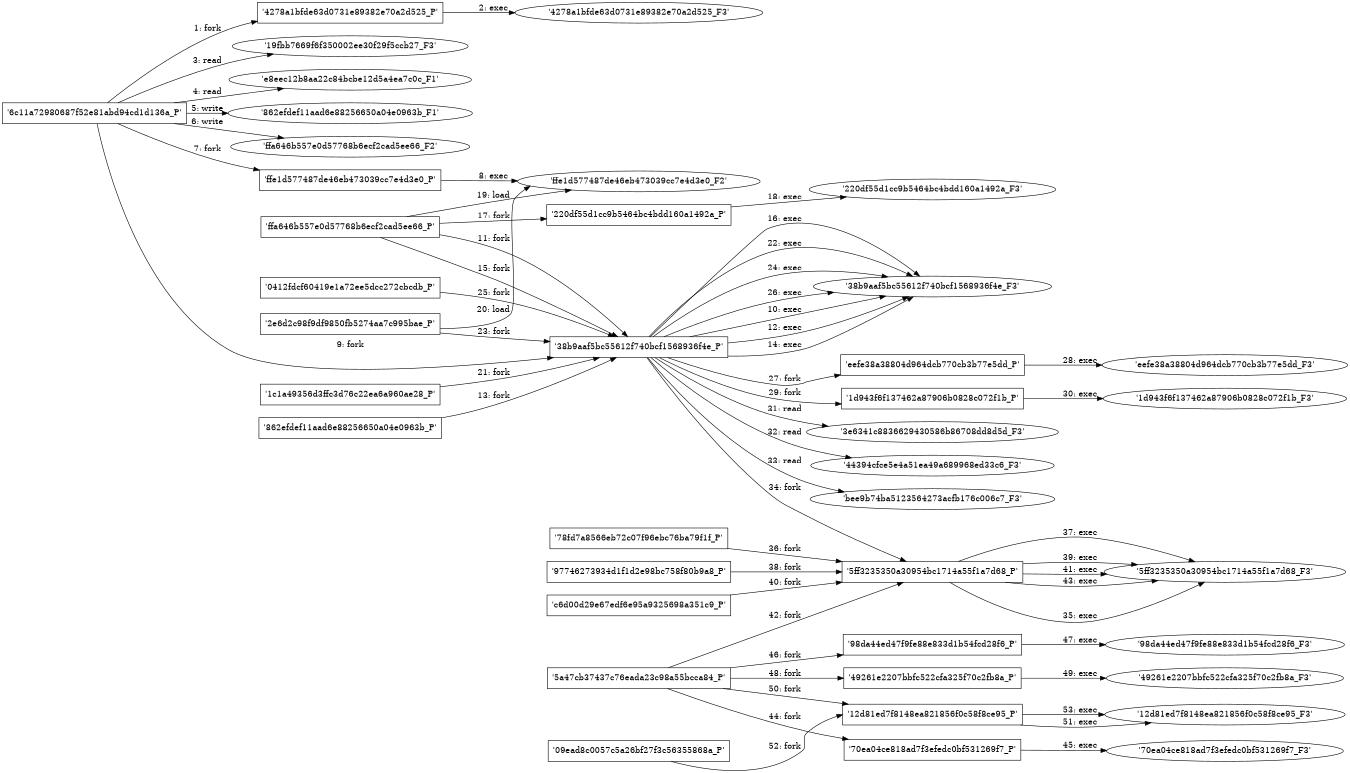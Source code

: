 digraph "D:\Learning\Paper\apt\基于CTI的攻击预警\Dataset\攻击图\ASGfromALLCTI\ROKRAT Reloaded.dot" {
rankdir="LR"
size="9"
fixedsize="false"
splines="true"
nodesep=0.3
ranksep=0
fontsize=10
overlap="scalexy"
engine= "neato"
	"'6c11a72980687f52e81abd94cd1d136a_P'" [node_type=Process shape=box]
	"'4278a1bfde63d0731e89382e70a2d525_P'" [node_type=Process shape=box]
	"'6c11a72980687f52e81abd94cd1d136a_P'" -> "'4278a1bfde63d0731e89382e70a2d525_P'" [label="1: fork"]
	"'4278a1bfde63d0731e89382e70a2d525_P'" [node_type=Process shape=box]
	"'4278a1bfde63d0731e89382e70a2d525_F3'" [node_type=File shape=ellipse]
	"'4278a1bfde63d0731e89382e70a2d525_P'" -> "'4278a1bfde63d0731e89382e70a2d525_F3'" [label="2: exec"]
	"'19fbb7669f6f350002ee30f29f5ccb27_F3'" [node_type=file shape=ellipse]
	"'6c11a72980687f52e81abd94cd1d136a_P'" [node_type=Process shape=box]
	"'6c11a72980687f52e81abd94cd1d136a_P'" -> "'19fbb7669f6f350002ee30f29f5ccb27_F3'" [label="3: read"]
	"'e8eec12b8aa22c84bcbe12d5a4ea7c0c_F1'" [node_type=file shape=ellipse]
	"'6c11a72980687f52e81abd94cd1d136a_P'" [node_type=Process shape=box]
	"'6c11a72980687f52e81abd94cd1d136a_P'" -> "'e8eec12b8aa22c84bcbe12d5a4ea7c0c_F1'" [label="4: read"]
	"'862efdef11aad6e88256650a04e0963b_F1'" [node_type=file shape=ellipse]
	"'6c11a72980687f52e81abd94cd1d136a_P'" [node_type=Process shape=box]
	"'6c11a72980687f52e81abd94cd1d136a_P'" -> "'862efdef11aad6e88256650a04e0963b_F1'" [label="5: write"]
	"'ffa646b557e0d57768b6ecf2cad5ee66_F2'" [node_type=file shape=ellipse]
	"'6c11a72980687f52e81abd94cd1d136a_P'" [node_type=Process shape=box]
	"'6c11a72980687f52e81abd94cd1d136a_P'" -> "'ffa646b557e0d57768b6ecf2cad5ee66_F2'" [label="6: write"]
	"'6c11a72980687f52e81abd94cd1d136a_P'" [node_type=Process shape=box]
	"'ffe1d577487de46eb473039cc7e4d3e0_P'" [node_type=Process shape=box]
	"'6c11a72980687f52e81abd94cd1d136a_P'" -> "'ffe1d577487de46eb473039cc7e4d3e0_P'" [label="7: fork"]
	"'ffe1d577487de46eb473039cc7e4d3e0_P'" [node_type=Process shape=box]
	"'ffe1d577487de46eb473039cc7e4d3e0_F2'" [node_type=File shape=ellipse]
	"'ffe1d577487de46eb473039cc7e4d3e0_P'" -> "'ffe1d577487de46eb473039cc7e4d3e0_F2'" [label="8: exec"]
	"'6c11a72980687f52e81abd94cd1d136a_P'" [node_type=Process shape=box]
	"'38b9aaf5bc55612f740bcf1568936f4e_P'" [node_type=Process shape=box]
	"'6c11a72980687f52e81abd94cd1d136a_P'" -> "'38b9aaf5bc55612f740bcf1568936f4e_P'" [label="9: fork"]
	"'38b9aaf5bc55612f740bcf1568936f4e_P'" [node_type=Process shape=box]
	"'38b9aaf5bc55612f740bcf1568936f4e_F3'" [node_type=File shape=ellipse]
	"'38b9aaf5bc55612f740bcf1568936f4e_P'" -> "'38b9aaf5bc55612f740bcf1568936f4e_F3'" [label="10: exec"]
	"'ffa646b557e0d57768b6ecf2cad5ee66_P'" [node_type=Process shape=box]
	"'38b9aaf5bc55612f740bcf1568936f4e_P'" [node_type=Process shape=box]
	"'ffa646b557e0d57768b6ecf2cad5ee66_P'" -> "'38b9aaf5bc55612f740bcf1568936f4e_P'" [label="11: fork"]
	"'38b9aaf5bc55612f740bcf1568936f4e_P'" [node_type=Process shape=box]
	"'38b9aaf5bc55612f740bcf1568936f4e_F3'" [node_type=File shape=ellipse]
	"'38b9aaf5bc55612f740bcf1568936f4e_P'" -> "'38b9aaf5bc55612f740bcf1568936f4e_F3'" [label="12: exec"]
	"'862efdef11aad6e88256650a04e0963b_P'" [node_type=Process shape=box]
	"'38b9aaf5bc55612f740bcf1568936f4e_P'" [node_type=Process shape=box]
	"'862efdef11aad6e88256650a04e0963b_P'" -> "'38b9aaf5bc55612f740bcf1568936f4e_P'" [label="13: fork"]
	"'38b9aaf5bc55612f740bcf1568936f4e_P'" [node_type=Process shape=box]
	"'38b9aaf5bc55612f740bcf1568936f4e_F3'" [node_type=File shape=ellipse]
	"'38b9aaf5bc55612f740bcf1568936f4e_P'" -> "'38b9aaf5bc55612f740bcf1568936f4e_F3'" [label="14: exec"]
	"'ffa646b557e0d57768b6ecf2cad5ee66_P'" [node_type=Process shape=box]
	"'38b9aaf5bc55612f740bcf1568936f4e_P'" [node_type=Process shape=box]
	"'ffa646b557e0d57768b6ecf2cad5ee66_P'" -> "'38b9aaf5bc55612f740bcf1568936f4e_P'" [label="15: fork"]
	"'38b9aaf5bc55612f740bcf1568936f4e_P'" [node_type=Process shape=box]
	"'38b9aaf5bc55612f740bcf1568936f4e_F3'" [node_type=File shape=ellipse]
	"'38b9aaf5bc55612f740bcf1568936f4e_P'" -> "'38b9aaf5bc55612f740bcf1568936f4e_F3'" [label="16: exec"]
	"'ffa646b557e0d57768b6ecf2cad5ee66_P'" [node_type=Process shape=box]
	"'220df55d1cc9b5464bc4bdd160a1492a_P'" [node_type=Process shape=box]
	"'ffa646b557e0d57768b6ecf2cad5ee66_P'" -> "'220df55d1cc9b5464bc4bdd160a1492a_P'" [label="17: fork"]
	"'220df55d1cc9b5464bc4bdd160a1492a_P'" [node_type=Process shape=box]
	"'220df55d1cc9b5464bc4bdd160a1492a_F3'" [node_type=File shape=ellipse]
	"'220df55d1cc9b5464bc4bdd160a1492a_P'" -> "'220df55d1cc9b5464bc4bdd160a1492a_F3'" [label="18: exec"]
	"'ffe1d577487de46eb473039cc7e4d3e0_F2'" [node_type=file shape=ellipse]
	"'ffa646b557e0d57768b6ecf2cad5ee66_P'" [node_type=Process shape=box]
	"'ffa646b557e0d57768b6ecf2cad5ee66_P'" -> "'ffe1d577487de46eb473039cc7e4d3e0_F2'" [label="19: load"]
	"'ffe1d577487de46eb473039cc7e4d3e0_F2'" [node_type=file shape=ellipse]
	"'2e6d2c98f9df9850fb5274aa7c995bae_P'" [node_type=Process shape=box]
	"'2e6d2c98f9df9850fb5274aa7c995bae_P'" -> "'ffe1d577487de46eb473039cc7e4d3e0_F2'" [label="20: load"]
	"'1c1a49356d3ffc3d76c22ea6a960ae28_P'" [node_type=Process shape=box]
	"'38b9aaf5bc55612f740bcf1568936f4e_P'" [node_type=Process shape=box]
	"'1c1a49356d3ffc3d76c22ea6a960ae28_P'" -> "'38b9aaf5bc55612f740bcf1568936f4e_P'" [label="21: fork"]
	"'38b9aaf5bc55612f740bcf1568936f4e_P'" [node_type=Process shape=box]
	"'38b9aaf5bc55612f740bcf1568936f4e_F3'" [node_type=File shape=ellipse]
	"'38b9aaf5bc55612f740bcf1568936f4e_P'" -> "'38b9aaf5bc55612f740bcf1568936f4e_F3'" [label="22: exec"]
	"'2e6d2c98f9df9850fb5274aa7c995bae_P'" [node_type=Process shape=box]
	"'38b9aaf5bc55612f740bcf1568936f4e_P'" [node_type=Process shape=box]
	"'2e6d2c98f9df9850fb5274aa7c995bae_P'" -> "'38b9aaf5bc55612f740bcf1568936f4e_P'" [label="23: fork"]
	"'38b9aaf5bc55612f740bcf1568936f4e_P'" [node_type=Process shape=box]
	"'38b9aaf5bc55612f740bcf1568936f4e_F3'" [node_type=File shape=ellipse]
	"'38b9aaf5bc55612f740bcf1568936f4e_P'" -> "'38b9aaf5bc55612f740bcf1568936f4e_F3'" [label="24: exec"]
	"'0412fdcf60419e1a72ee5dcc272cbcdb_P'" [node_type=Process shape=box]
	"'38b9aaf5bc55612f740bcf1568936f4e_P'" [node_type=Process shape=box]
	"'0412fdcf60419e1a72ee5dcc272cbcdb_P'" -> "'38b9aaf5bc55612f740bcf1568936f4e_P'" [label="25: fork"]
	"'38b9aaf5bc55612f740bcf1568936f4e_P'" [node_type=Process shape=box]
	"'38b9aaf5bc55612f740bcf1568936f4e_F3'" [node_type=File shape=ellipse]
	"'38b9aaf5bc55612f740bcf1568936f4e_P'" -> "'38b9aaf5bc55612f740bcf1568936f4e_F3'" [label="26: exec"]
	"'38b9aaf5bc55612f740bcf1568936f4e_P'" [node_type=Process shape=box]
	"'eefe38a38804d964dcb770cb3b77e5dd_P'" [node_type=Process shape=box]
	"'38b9aaf5bc55612f740bcf1568936f4e_P'" -> "'eefe38a38804d964dcb770cb3b77e5dd_P'" [label="27: fork"]
	"'eefe38a38804d964dcb770cb3b77e5dd_P'" [node_type=Process shape=box]
	"'eefe38a38804d964dcb770cb3b77e5dd_F3'" [node_type=File shape=ellipse]
	"'eefe38a38804d964dcb770cb3b77e5dd_P'" -> "'eefe38a38804d964dcb770cb3b77e5dd_F3'" [label="28: exec"]
	"'38b9aaf5bc55612f740bcf1568936f4e_P'" [node_type=Process shape=box]
	"'1d943f6f137462a87906b0828c072f1b_P'" [node_type=Process shape=box]
	"'38b9aaf5bc55612f740bcf1568936f4e_P'" -> "'1d943f6f137462a87906b0828c072f1b_P'" [label="29: fork"]
	"'1d943f6f137462a87906b0828c072f1b_P'" [node_type=Process shape=box]
	"'1d943f6f137462a87906b0828c072f1b_F3'" [node_type=File shape=ellipse]
	"'1d943f6f137462a87906b0828c072f1b_P'" -> "'1d943f6f137462a87906b0828c072f1b_F3'" [label="30: exec"]
	"'3e6341c8836629430586b86708dd8d5d_F3'" [node_type=file shape=ellipse]
	"'38b9aaf5bc55612f740bcf1568936f4e_P'" [node_type=Process shape=box]
	"'38b9aaf5bc55612f740bcf1568936f4e_P'" -> "'3e6341c8836629430586b86708dd8d5d_F3'" [label="31: read"]
	"'44394cfce5e4a51ea49a689968ed33c6_F3'" [node_type=file shape=ellipse]
	"'38b9aaf5bc55612f740bcf1568936f4e_P'" [node_type=Process shape=box]
	"'38b9aaf5bc55612f740bcf1568936f4e_P'" -> "'44394cfce5e4a51ea49a689968ed33c6_F3'" [label="32: read"]
	"'bee9b74ba5123564273acfb176c006c7_F3'" [node_type=file shape=ellipse]
	"'38b9aaf5bc55612f740bcf1568936f4e_P'" [node_type=Process shape=box]
	"'38b9aaf5bc55612f740bcf1568936f4e_P'" -> "'bee9b74ba5123564273acfb176c006c7_F3'" [label="33: read"]
	"'38b9aaf5bc55612f740bcf1568936f4e_P'" [node_type=Process shape=box]
	"'5ff3235350a30954bc1714a55f1a7d68_P'" [node_type=Process shape=box]
	"'38b9aaf5bc55612f740bcf1568936f4e_P'" -> "'5ff3235350a30954bc1714a55f1a7d68_P'" [label="34: fork"]
	"'5ff3235350a30954bc1714a55f1a7d68_P'" [node_type=Process shape=box]
	"'5ff3235350a30954bc1714a55f1a7d68_F3'" [node_type=File shape=ellipse]
	"'5ff3235350a30954bc1714a55f1a7d68_P'" -> "'5ff3235350a30954bc1714a55f1a7d68_F3'" [label="35: exec"]
	"'78fd7a8566eb72c07f96ebc76ba79f1f_P'" [node_type=Process shape=box]
	"'5ff3235350a30954bc1714a55f1a7d68_P'" [node_type=Process shape=box]
	"'78fd7a8566eb72c07f96ebc76ba79f1f_P'" -> "'5ff3235350a30954bc1714a55f1a7d68_P'" [label="36: fork"]
	"'5ff3235350a30954bc1714a55f1a7d68_P'" [node_type=Process shape=box]
	"'5ff3235350a30954bc1714a55f1a7d68_F3'" [node_type=File shape=ellipse]
	"'5ff3235350a30954bc1714a55f1a7d68_P'" -> "'5ff3235350a30954bc1714a55f1a7d68_F3'" [label="37: exec"]
	"'97746273934d1f1d2e98bc758f80b9a8_P'" [node_type=Process shape=box]
	"'5ff3235350a30954bc1714a55f1a7d68_P'" [node_type=Process shape=box]
	"'97746273934d1f1d2e98bc758f80b9a8_P'" -> "'5ff3235350a30954bc1714a55f1a7d68_P'" [label="38: fork"]
	"'5ff3235350a30954bc1714a55f1a7d68_P'" [node_type=Process shape=box]
	"'5ff3235350a30954bc1714a55f1a7d68_F3'" [node_type=File shape=ellipse]
	"'5ff3235350a30954bc1714a55f1a7d68_P'" -> "'5ff3235350a30954bc1714a55f1a7d68_F3'" [label="39: exec"]
	"'c6d00d29e67edf6e95a9325698a351c9_P'" [node_type=Process shape=box]
	"'5ff3235350a30954bc1714a55f1a7d68_P'" [node_type=Process shape=box]
	"'c6d00d29e67edf6e95a9325698a351c9_P'" -> "'5ff3235350a30954bc1714a55f1a7d68_P'" [label="40: fork"]
	"'5ff3235350a30954bc1714a55f1a7d68_P'" [node_type=Process shape=box]
	"'5ff3235350a30954bc1714a55f1a7d68_F3'" [node_type=File shape=ellipse]
	"'5ff3235350a30954bc1714a55f1a7d68_P'" -> "'5ff3235350a30954bc1714a55f1a7d68_F3'" [label="41: exec"]
	"'5a47cb37437c76eada23c98a55bcca84_P'" [node_type=Process shape=box]
	"'5ff3235350a30954bc1714a55f1a7d68_P'" [node_type=Process shape=box]
	"'5a47cb37437c76eada23c98a55bcca84_P'" -> "'5ff3235350a30954bc1714a55f1a7d68_P'" [label="42: fork"]
	"'5ff3235350a30954bc1714a55f1a7d68_P'" [node_type=Process shape=box]
	"'5ff3235350a30954bc1714a55f1a7d68_F3'" [node_type=File shape=ellipse]
	"'5ff3235350a30954bc1714a55f1a7d68_P'" -> "'5ff3235350a30954bc1714a55f1a7d68_F3'" [label="43: exec"]
	"'5a47cb37437c76eada23c98a55bcca84_P'" [node_type=Process shape=box]
	"'70ea04ce818ad7f3efedc0bf531269f7_P'" [node_type=Process shape=box]
	"'5a47cb37437c76eada23c98a55bcca84_P'" -> "'70ea04ce818ad7f3efedc0bf531269f7_P'" [label="44: fork"]
	"'70ea04ce818ad7f3efedc0bf531269f7_P'" [node_type=Process shape=box]
	"'70ea04ce818ad7f3efedc0bf531269f7_F3'" [node_type=File shape=ellipse]
	"'70ea04ce818ad7f3efedc0bf531269f7_P'" -> "'70ea04ce818ad7f3efedc0bf531269f7_F3'" [label="45: exec"]
	"'5a47cb37437c76eada23c98a55bcca84_P'" [node_type=Process shape=box]
	"'98da44ed47f9fe88e833d1b54fcd28f6_P'" [node_type=Process shape=box]
	"'5a47cb37437c76eada23c98a55bcca84_P'" -> "'98da44ed47f9fe88e833d1b54fcd28f6_P'" [label="46: fork"]
	"'98da44ed47f9fe88e833d1b54fcd28f6_P'" [node_type=Process shape=box]
	"'98da44ed47f9fe88e833d1b54fcd28f6_F3'" [node_type=File shape=ellipse]
	"'98da44ed47f9fe88e833d1b54fcd28f6_P'" -> "'98da44ed47f9fe88e833d1b54fcd28f6_F3'" [label="47: exec"]
	"'5a47cb37437c76eada23c98a55bcca84_P'" [node_type=Process shape=box]
	"'49261e2207bbfc522cfa325f70c2fb8a_P'" [node_type=Process shape=box]
	"'5a47cb37437c76eada23c98a55bcca84_P'" -> "'49261e2207bbfc522cfa325f70c2fb8a_P'" [label="48: fork"]
	"'49261e2207bbfc522cfa325f70c2fb8a_P'" [node_type=Process shape=box]
	"'49261e2207bbfc522cfa325f70c2fb8a_F3'" [node_type=File shape=ellipse]
	"'49261e2207bbfc522cfa325f70c2fb8a_P'" -> "'49261e2207bbfc522cfa325f70c2fb8a_F3'" [label="49: exec"]
	"'5a47cb37437c76eada23c98a55bcca84_P'" [node_type=Process shape=box]
	"'12d81ed7f8148ea821856f0c58f8ce95_P'" [node_type=Process shape=box]
	"'5a47cb37437c76eada23c98a55bcca84_P'" -> "'12d81ed7f8148ea821856f0c58f8ce95_P'" [label="50: fork"]
	"'12d81ed7f8148ea821856f0c58f8ce95_P'" [node_type=Process shape=box]
	"'12d81ed7f8148ea821856f0c58f8ce95_F3'" [node_type=File shape=ellipse]
	"'12d81ed7f8148ea821856f0c58f8ce95_P'" -> "'12d81ed7f8148ea821856f0c58f8ce95_F3'" [label="51: exec"]
	"'09ead8c0057c5a26bf27f3c56355868a_P'" [node_type=Process shape=box]
	"'12d81ed7f8148ea821856f0c58f8ce95_P'" [node_type=Process shape=box]
	"'09ead8c0057c5a26bf27f3c56355868a_P'" -> "'12d81ed7f8148ea821856f0c58f8ce95_P'" [label="52: fork"]
	"'12d81ed7f8148ea821856f0c58f8ce95_P'" [node_type=Process shape=box]
	"'12d81ed7f8148ea821856f0c58f8ce95_F3'" [node_type=File shape=ellipse]
	"'12d81ed7f8148ea821856f0c58f8ce95_P'" -> "'12d81ed7f8148ea821856f0c58f8ce95_F3'" [label="53: exec"]
}
